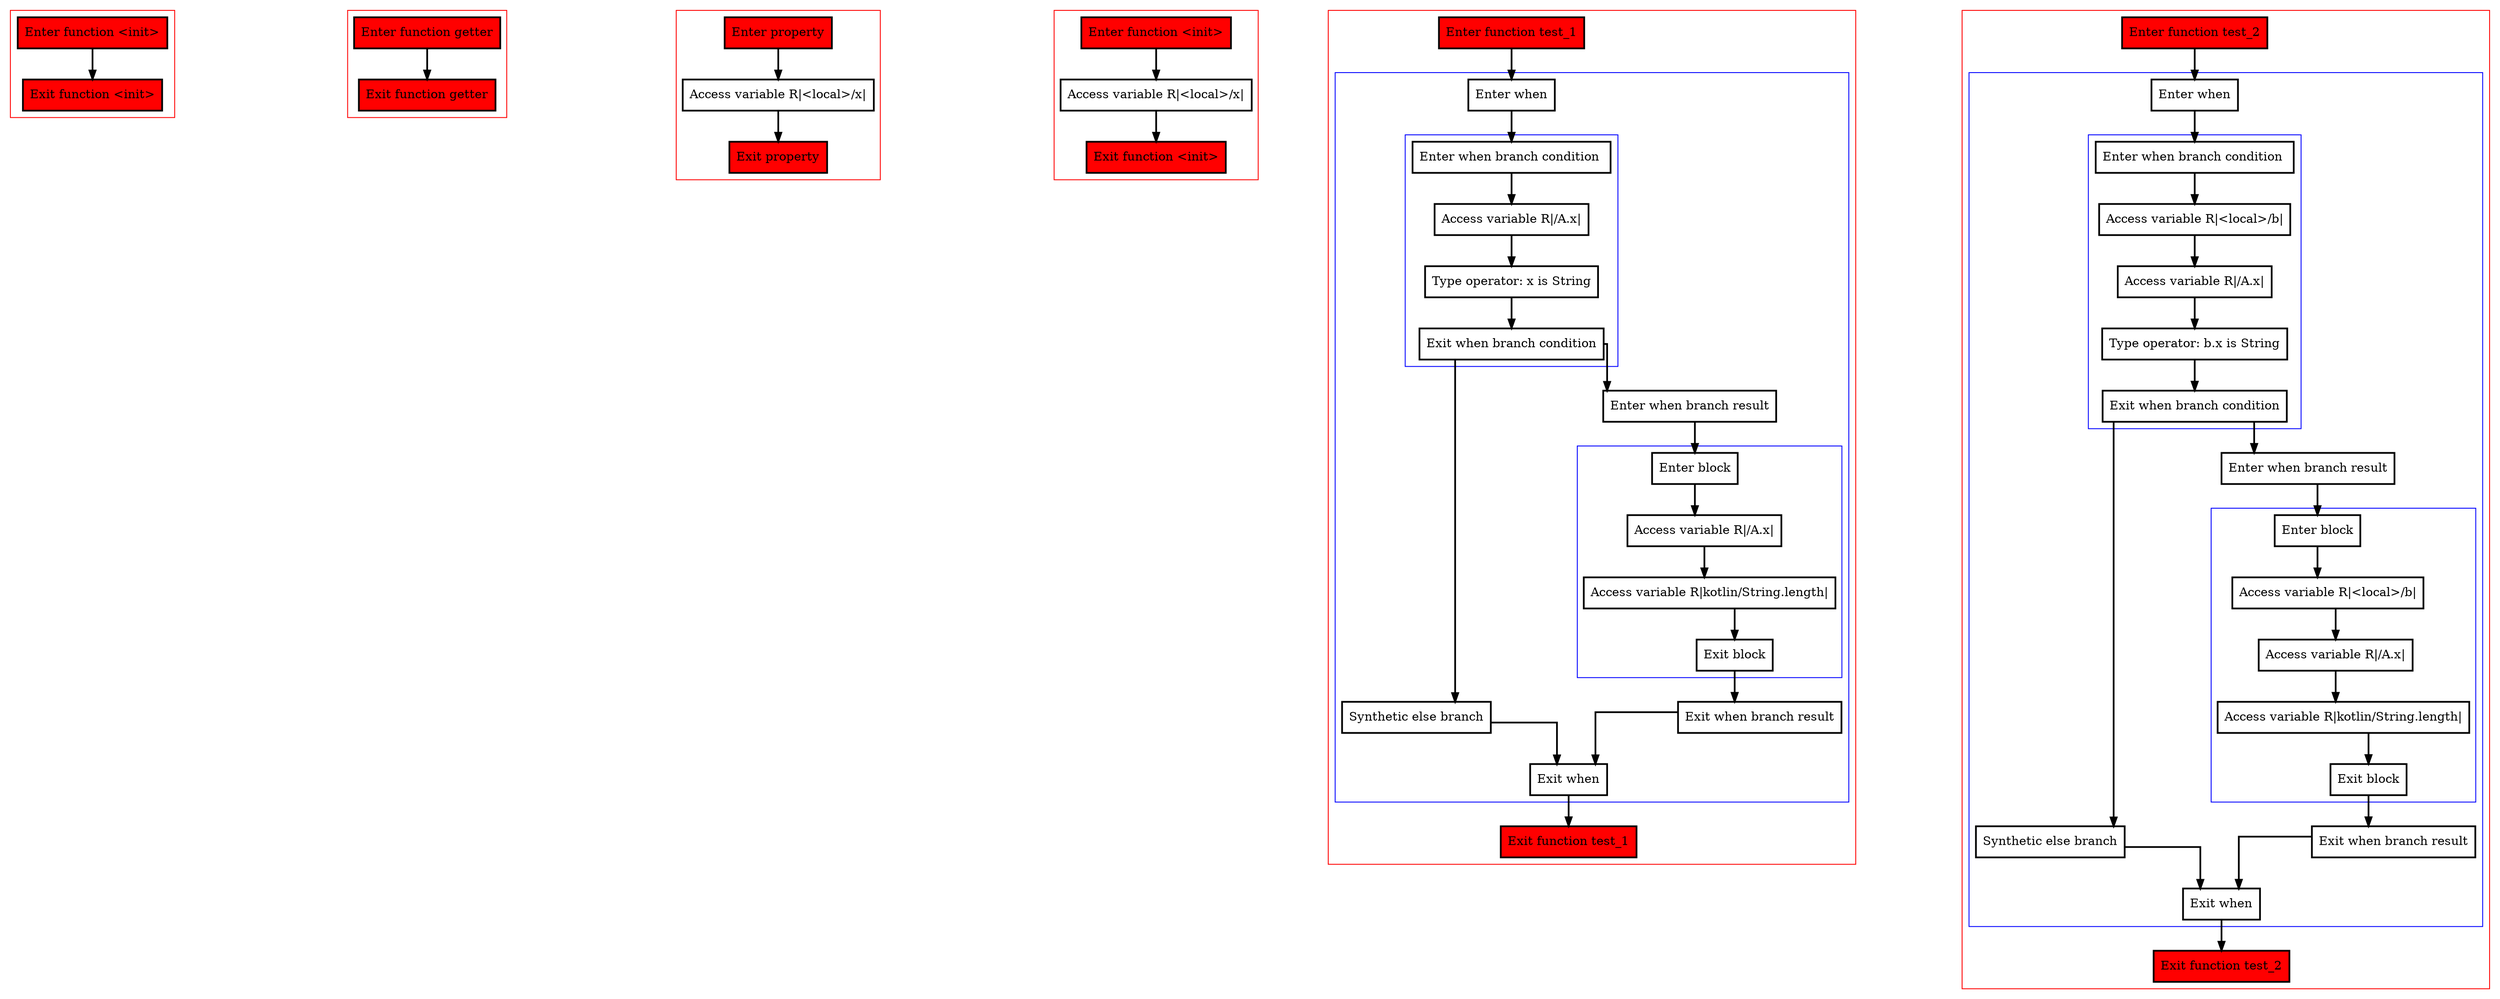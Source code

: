 digraph overridenOpenVal_kt {
    graph [splines=ortho nodesep=3]
    node [shape=box penwidth=2]
    edge [penwidth=2]

    subgraph cluster_0 {
        color=red
        0 [label="Enter function <init>" style="filled" fillcolor=red];
        1 [label="Exit function <init>" style="filled" fillcolor=red];
    }

    0 -> {1};

    subgraph cluster_1 {
        color=red
        2 [label="Enter function getter" style="filled" fillcolor=red];
        3 [label="Exit function getter" style="filled" fillcolor=red];
    }

    2 -> {3};

    subgraph cluster_2 {
        color=red
        4 [label="Enter property" style="filled" fillcolor=red];
        5 [label="Access variable R|<local>/x|"];
        6 [label="Exit property" style="filled" fillcolor=red];
    }

    4 -> {5};
    5 -> {6};

    subgraph cluster_3 {
        color=red
        7 [label="Enter function <init>" style="filled" fillcolor=red];
        8 [label="Access variable R|<local>/x|"];
        9 [label="Exit function <init>" style="filled" fillcolor=red];
    }

    7 -> {8};
    8 -> {9};

    subgraph cluster_4 {
        color=red
        10 [label="Enter function test_1" style="filled" fillcolor=red];
        subgraph cluster_5 {
            color=blue
            11 [label="Enter when"];
            subgraph cluster_6 {
                color=blue
                12 [label="Enter when branch condition "];
                13 [label="Access variable R|/A.x|"];
                14 [label="Type operator: x is String"];
                15 [label="Exit when branch condition"];
            }
            16 [label="Synthetic else branch"];
            17 [label="Enter when branch result"];
            subgraph cluster_7 {
                color=blue
                18 [label="Enter block"];
                19 [label="Access variable R|/A.x|"];
                20 [label="Access variable R|kotlin/String.length|"];
                21 [label="Exit block"];
            }
            22 [label="Exit when branch result"];
            23 [label="Exit when"];
        }
        24 [label="Exit function test_1" style="filled" fillcolor=red];
    }

    10 -> {11};
    11 -> {12};
    12 -> {13};
    13 -> {14};
    14 -> {15};
    15 -> {17 16};
    16 -> {23};
    17 -> {18};
    18 -> {19};
    19 -> {20};
    20 -> {21};
    21 -> {22};
    22 -> {23};
    23 -> {24};

    subgraph cluster_8 {
        color=red
        25 [label="Enter function test_2" style="filled" fillcolor=red];
        subgraph cluster_9 {
            color=blue
            26 [label="Enter when"];
            subgraph cluster_10 {
                color=blue
                27 [label="Enter when branch condition "];
                28 [label="Access variable R|<local>/b|"];
                29 [label="Access variable R|/A.x|"];
                30 [label="Type operator: b.x is String"];
                31 [label="Exit when branch condition"];
            }
            32 [label="Synthetic else branch"];
            33 [label="Enter when branch result"];
            subgraph cluster_11 {
                color=blue
                34 [label="Enter block"];
                35 [label="Access variable R|<local>/b|"];
                36 [label="Access variable R|/A.x|"];
                37 [label="Access variable R|kotlin/String.length|"];
                38 [label="Exit block"];
            }
            39 [label="Exit when branch result"];
            40 [label="Exit when"];
        }
        41 [label="Exit function test_2" style="filled" fillcolor=red];
    }

    25 -> {26};
    26 -> {27};
    27 -> {28};
    28 -> {29};
    29 -> {30};
    30 -> {31};
    31 -> {33 32};
    32 -> {40};
    33 -> {34};
    34 -> {35};
    35 -> {36};
    36 -> {37};
    37 -> {38};
    38 -> {39};
    39 -> {40};
    40 -> {41};

}

